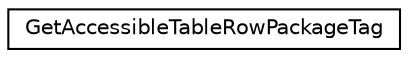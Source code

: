 digraph "类继承关系图"
{
 // LATEX_PDF_SIZE
  edge [fontname="Helvetica",fontsize="10",labelfontname="Helvetica",labelfontsize="10"];
  node [fontname="Helvetica",fontsize="10",shape=record];
  rankdir="LR";
  Node0 [label="GetAccessibleTableRowPackageTag",height=0.2,width=0.4,color="black", fillcolor="white", style="filled",URL="$struct_get_accessible_table_row_package_tag.html",tooltip=" "];
}
